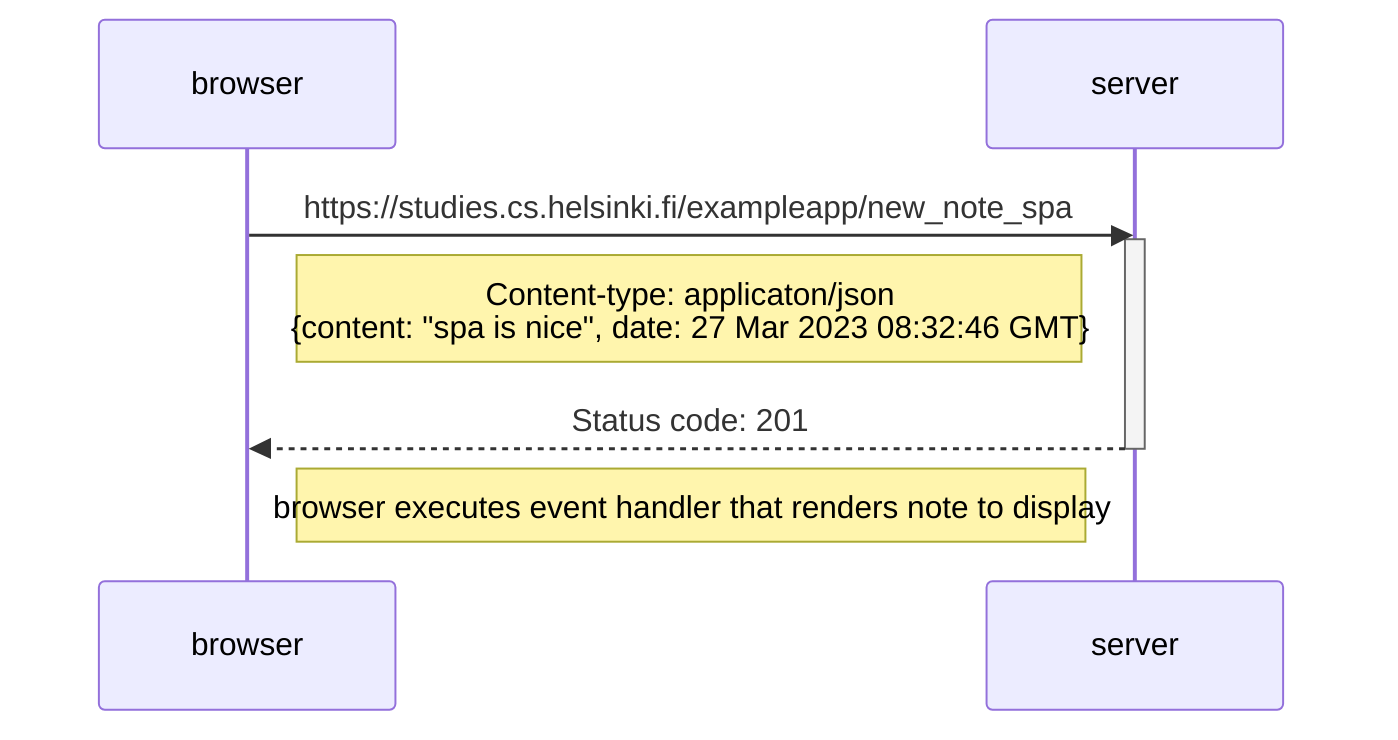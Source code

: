 sequenceDiagram
participant browser
participant server

    browser->>server: https://studies.cs.helsinki.fi/exampleapp/new_note_spa
    activate server
    Note right of browser: Content-type: applicaton/json <br />{content: "spa is nice", date: 27 Mar 2023 08:32:46 GMT}
    server-->>browser: Status code: 201
    deactivate server
    Note right of browser: browser executes event handler that renders note to display